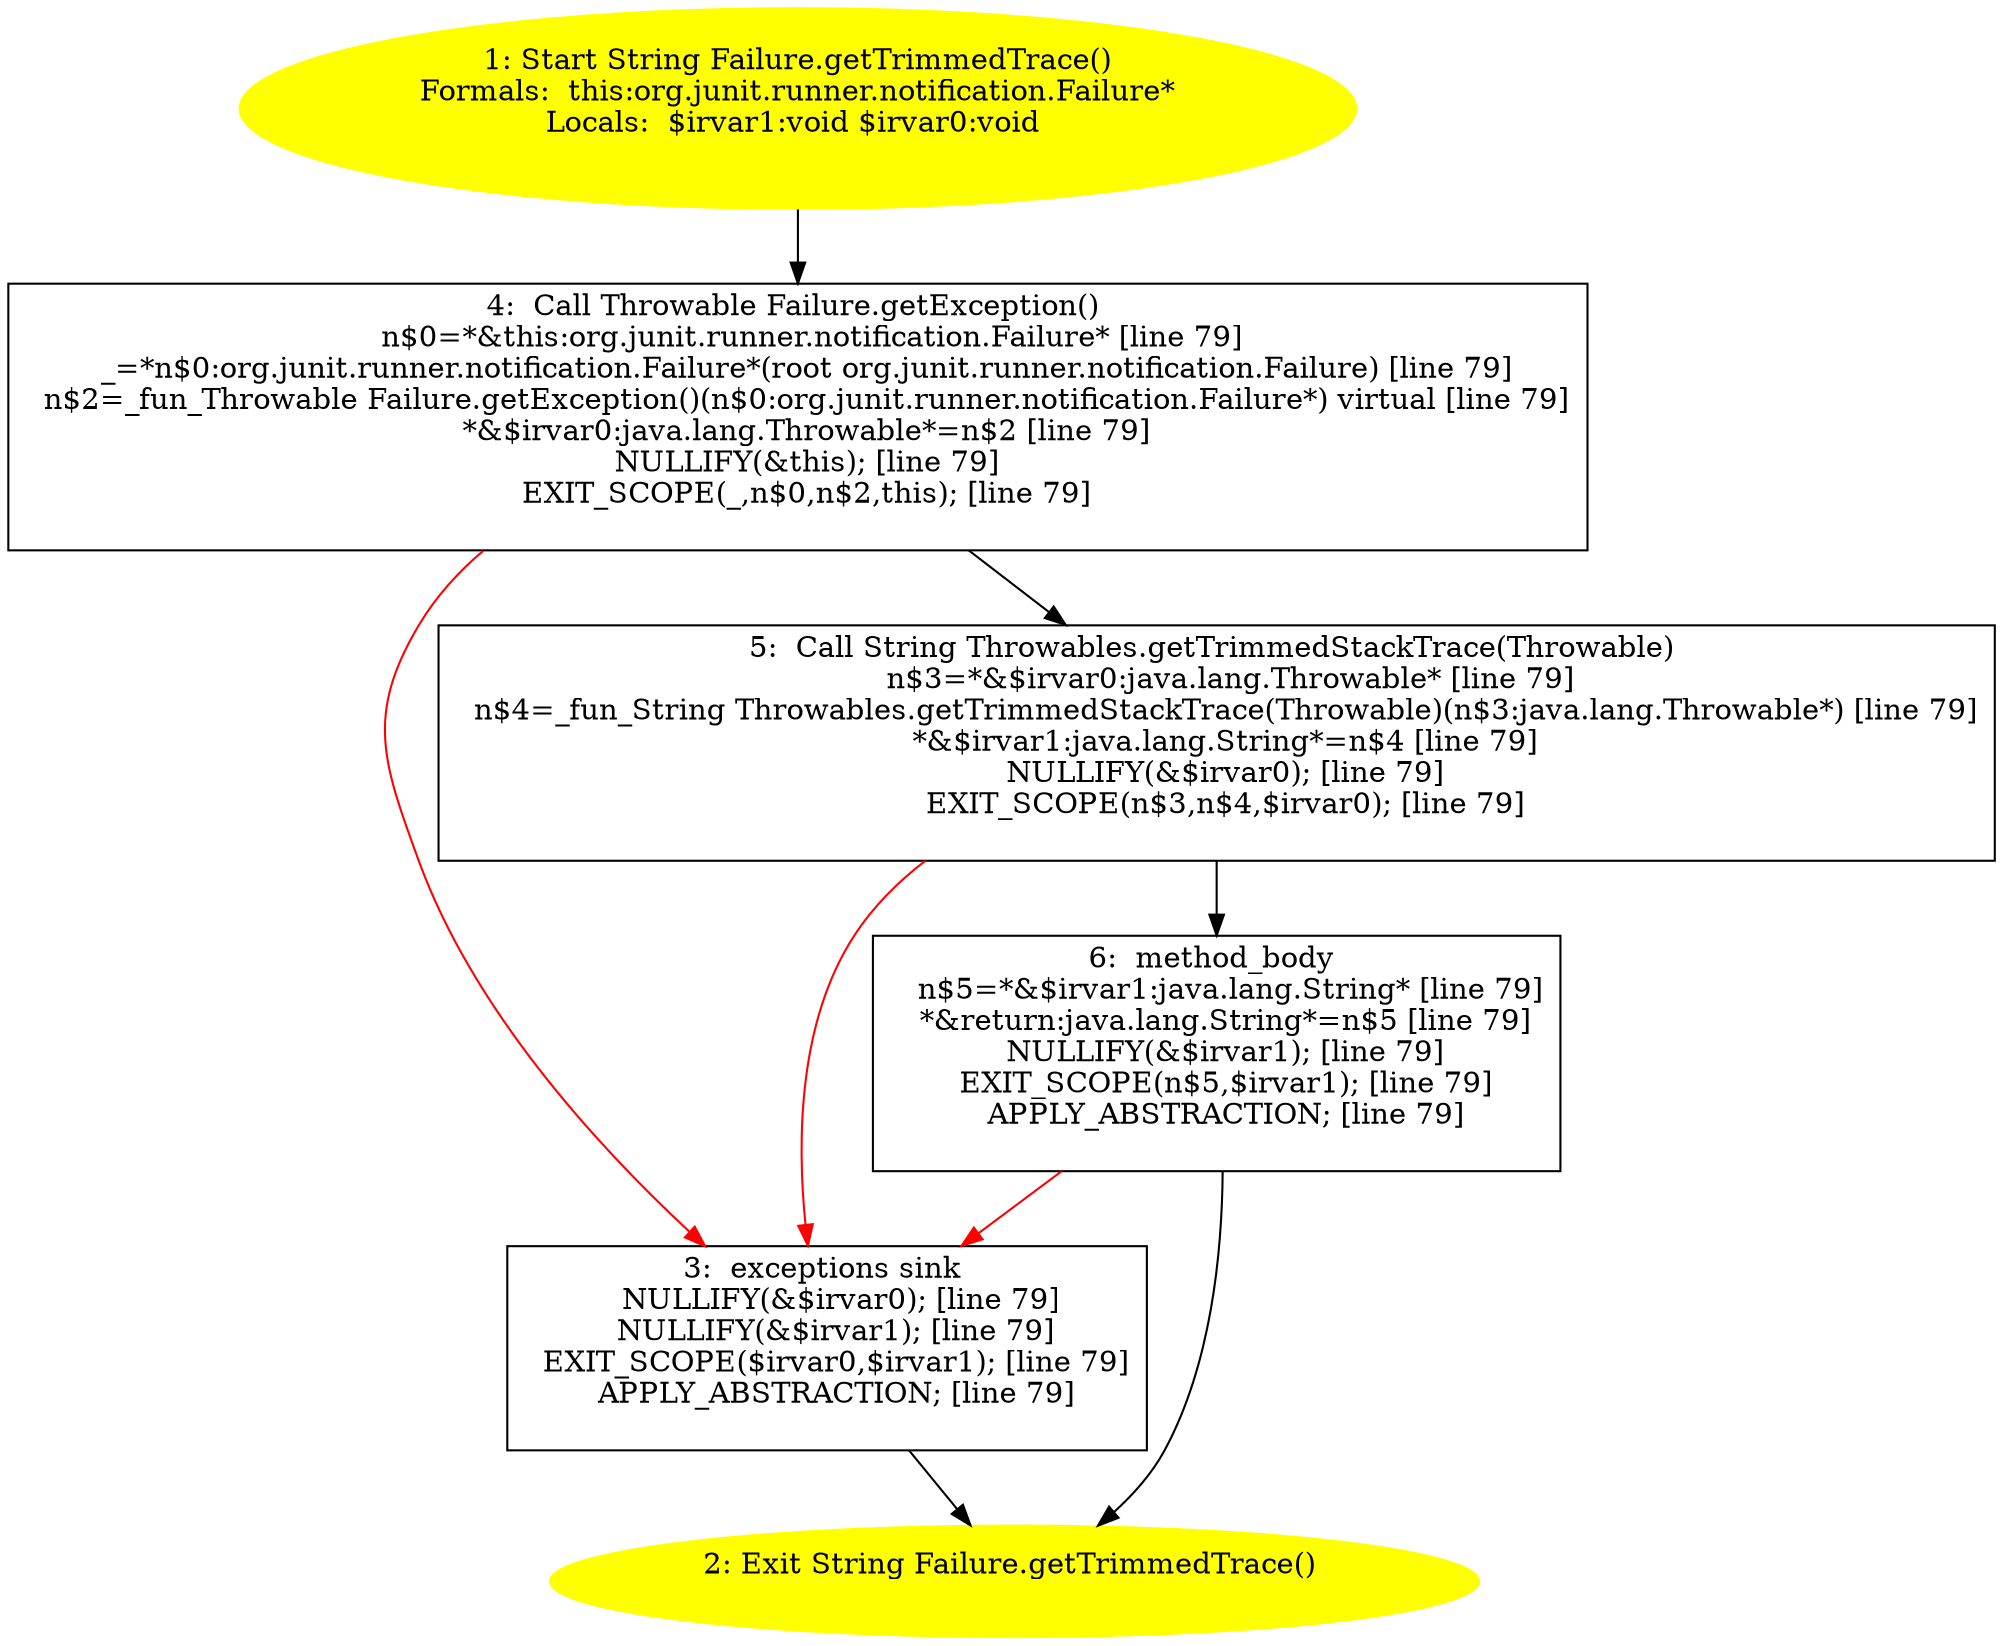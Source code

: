 /* @generated */
digraph cfg {
"org.junit.runner.notification.Failure.getTrimmedTrace():java.lang.String.f520b811bc2bbb7f05bfcd1ea1c25efb_1" [label="1: Start String Failure.getTrimmedTrace()\nFormals:  this:org.junit.runner.notification.Failure*\nLocals:  $irvar1:void $irvar0:void \n  " color=yellow style=filled]
	

	 "org.junit.runner.notification.Failure.getTrimmedTrace():java.lang.String.f520b811bc2bbb7f05bfcd1ea1c25efb_1" -> "org.junit.runner.notification.Failure.getTrimmedTrace():java.lang.String.f520b811bc2bbb7f05bfcd1ea1c25efb_4" ;
"org.junit.runner.notification.Failure.getTrimmedTrace():java.lang.String.f520b811bc2bbb7f05bfcd1ea1c25efb_2" [label="2: Exit String Failure.getTrimmedTrace() \n  " color=yellow style=filled]
	

"org.junit.runner.notification.Failure.getTrimmedTrace():java.lang.String.f520b811bc2bbb7f05bfcd1ea1c25efb_3" [label="3:  exceptions sink \n   NULLIFY(&$irvar0); [line 79]\n  NULLIFY(&$irvar1); [line 79]\n  EXIT_SCOPE($irvar0,$irvar1); [line 79]\n  APPLY_ABSTRACTION; [line 79]\n " shape="box"]
	

	 "org.junit.runner.notification.Failure.getTrimmedTrace():java.lang.String.f520b811bc2bbb7f05bfcd1ea1c25efb_3" -> "org.junit.runner.notification.Failure.getTrimmedTrace():java.lang.String.f520b811bc2bbb7f05bfcd1ea1c25efb_2" ;
"org.junit.runner.notification.Failure.getTrimmedTrace():java.lang.String.f520b811bc2bbb7f05bfcd1ea1c25efb_4" [label="4:  Call Throwable Failure.getException() \n   n$0=*&this:org.junit.runner.notification.Failure* [line 79]\n  _=*n$0:org.junit.runner.notification.Failure*(root org.junit.runner.notification.Failure) [line 79]\n  n$2=_fun_Throwable Failure.getException()(n$0:org.junit.runner.notification.Failure*) virtual [line 79]\n  *&$irvar0:java.lang.Throwable*=n$2 [line 79]\n  NULLIFY(&this); [line 79]\n  EXIT_SCOPE(_,n$0,n$2,this); [line 79]\n " shape="box"]
	

	 "org.junit.runner.notification.Failure.getTrimmedTrace():java.lang.String.f520b811bc2bbb7f05bfcd1ea1c25efb_4" -> "org.junit.runner.notification.Failure.getTrimmedTrace():java.lang.String.f520b811bc2bbb7f05bfcd1ea1c25efb_5" ;
	 "org.junit.runner.notification.Failure.getTrimmedTrace():java.lang.String.f520b811bc2bbb7f05bfcd1ea1c25efb_4" -> "org.junit.runner.notification.Failure.getTrimmedTrace():java.lang.String.f520b811bc2bbb7f05bfcd1ea1c25efb_3" [color="red" ];
"org.junit.runner.notification.Failure.getTrimmedTrace():java.lang.String.f520b811bc2bbb7f05bfcd1ea1c25efb_5" [label="5:  Call String Throwables.getTrimmedStackTrace(Throwable) \n   n$3=*&$irvar0:java.lang.Throwable* [line 79]\n  n$4=_fun_String Throwables.getTrimmedStackTrace(Throwable)(n$3:java.lang.Throwable*) [line 79]\n  *&$irvar1:java.lang.String*=n$4 [line 79]\n  NULLIFY(&$irvar0); [line 79]\n  EXIT_SCOPE(n$3,n$4,$irvar0); [line 79]\n " shape="box"]
	

	 "org.junit.runner.notification.Failure.getTrimmedTrace():java.lang.String.f520b811bc2bbb7f05bfcd1ea1c25efb_5" -> "org.junit.runner.notification.Failure.getTrimmedTrace():java.lang.String.f520b811bc2bbb7f05bfcd1ea1c25efb_6" ;
	 "org.junit.runner.notification.Failure.getTrimmedTrace():java.lang.String.f520b811bc2bbb7f05bfcd1ea1c25efb_5" -> "org.junit.runner.notification.Failure.getTrimmedTrace():java.lang.String.f520b811bc2bbb7f05bfcd1ea1c25efb_3" [color="red" ];
"org.junit.runner.notification.Failure.getTrimmedTrace():java.lang.String.f520b811bc2bbb7f05bfcd1ea1c25efb_6" [label="6:  method_body \n   n$5=*&$irvar1:java.lang.String* [line 79]\n  *&return:java.lang.String*=n$5 [line 79]\n  NULLIFY(&$irvar1); [line 79]\n  EXIT_SCOPE(n$5,$irvar1); [line 79]\n  APPLY_ABSTRACTION; [line 79]\n " shape="box"]
	

	 "org.junit.runner.notification.Failure.getTrimmedTrace():java.lang.String.f520b811bc2bbb7f05bfcd1ea1c25efb_6" -> "org.junit.runner.notification.Failure.getTrimmedTrace():java.lang.String.f520b811bc2bbb7f05bfcd1ea1c25efb_2" ;
	 "org.junit.runner.notification.Failure.getTrimmedTrace():java.lang.String.f520b811bc2bbb7f05bfcd1ea1c25efb_6" -> "org.junit.runner.notification.Failure.getTrimmedTrace():java.lang.String.f520b811bc2bbb7f05bfcd1ea1c25efb_3" [color="red" ];
}
